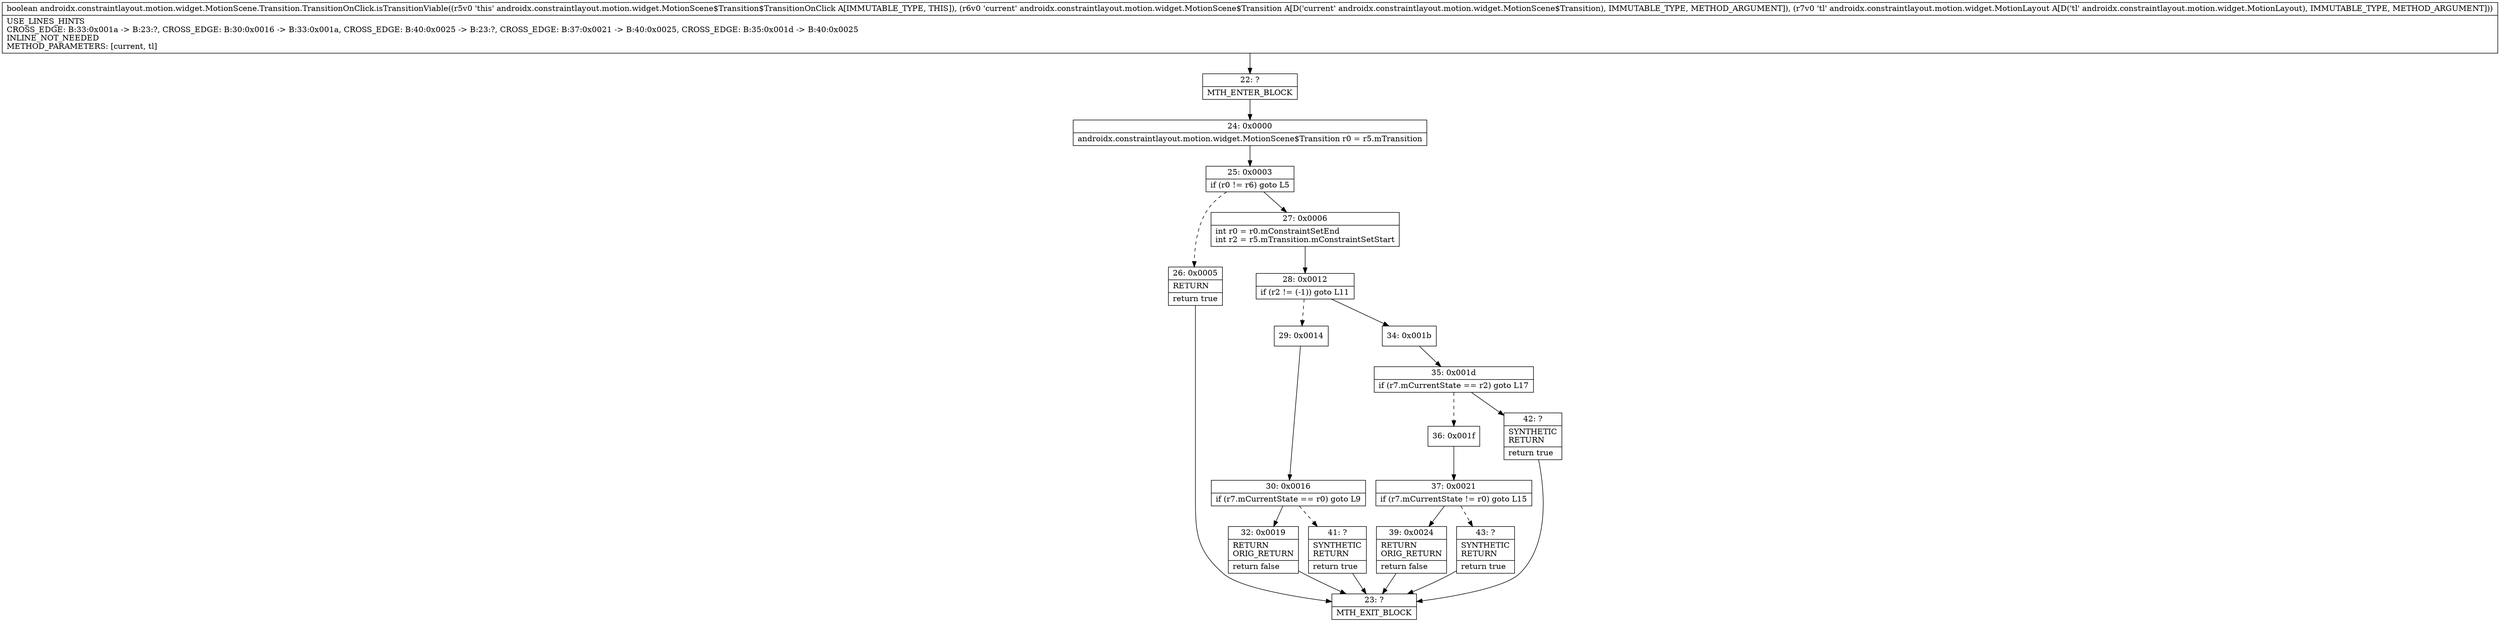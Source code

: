 digraph "CFG forandroidx.constraintlayout.motion.widget.MotionScene.Transition.TransitionOnClick.isTransitionViable(Landroidx\/constraintlayout\/motion\/widget\/MotionScene$Transition;Landroidx\/constraintlayout\/motion\/widget\/MotionLayout;)Z" {
Node_22 [shape=record,label="{22\:\ ?|MTH_ENTER_BLOCK\l}"];
Node_24 [shape=record,label="{24\:\ 0x0000|androidx.constraintlayout.motion.widget.MotionScene$Transition r0 = r5.mTransition\l}"];
Node_25 [shape=record,label="{25\:\ 0x0003|if (r0 != r6) goto L5\l}"];
Node_26 [shape=record,label="{26\:\ 0x0005|RETURN\l|return true\l}"];
Node_23 [shape=record,label="{23\:\ ?|MTH_EXIT_BLOCK\l}"];
Node_27 [shape=record,label="{27\:\ 0x0006|int r0 = r0.mConstraintSetEnd\lint r2 = r5.mTransition.mConstraintSetStart\l}"];
Node_28 [shape=record,label="{28\:\ 0x0012|if (r2 != (\-1)) goto L11\l}"];
Node_29 [shape=record,label="{29\:\ 0x0014}"];
Node_30 [shape=record,label="{30\:\ 0x0016|if (r7.mCurrentState == r0) goto L9\l}"];
Node_32 [shape=record,label="{32\:\ 0x0019|RETURN\lORIG_RETURN\l|return false\l}"];
Node_41 [shape=record,label="{41\:\ ?|SYNTHETIC\lRETURN\l|return true\l}"];
Node_34 [shape=record,label="{34\:\ 0x001b}"];
Node_35 [shape=record,label="{35\:\ 0x001d|if (r7.mCurrentState == r2) goto L17\l}"];
Node_36 [shape=record,label="{36\:\ 0x001f}"];
Node_37 [shape=record,label="{37\:\ 0x0021|if (r7.mCurrentState != r0) goto L15\l}"];
Node_39 [shape=record,label="{39\:\ 0x0024|RETURN\lORIG_RETURN\l|return false\l}"];
Node_43 [shape=record,label="{43\:\ ?|SYNTHETIC\lRETURN\l|return true\l}"];
Node_42 [shape=record,label="{42\:\ ?|SYNTHETIC\lRETURN\l|return true\l}"];
MethodNode[shape=record,label="{boolean androidx.constraintlayout.motion.widget.MotionScene.Transition.TransitionOnClick.isTransitionViable((r5v0 'this' androidx.constraintlayout.motion.widget.MotionScene$Transition$TransitionOnClick A[IMMUTABLE_TYPE, THIS]), (r6v0 'current' androidx.constraintlayout.motion.widget.MotionScene$Transition A[D('current' androidx.constraintlayout.motion.widget.MotionScene$Transition), IMMUTABLE_TYPE, METHOD_ARGUMENT]), (r7v0 'tl' androidx.constraintlayout.motion.widget.MotionLayout A[D('tl' androidx.constraintlayout.motion.widget.MotionLayout), IMMUTABLE_TYPE, METHOD_ARGUMENT]))  | USE_LINES_HINTS\lCROSS_EDGE: B:33:0x001a \-\> B:23:?, CROSS_EDGE: B:30:0x0016 \-\> B:33:0x001a, CROSS_EDGE: B:40:0x0025 \-\> B:23:?, CROSS_EDGE: B:37:0x0021 \-\> B:40:0x0025, CROSS_EDGE: B:35:0x001d \-\> B:40:0x0025\lINLINE_NOT_NEEDED\lMETHOD_PARAMETERS: [current, tl]\l}"];
MethodNode -> Node_22;Node_22 -> Node_24;
Node_24 -> Node_25;
Node_25 -> Node_26[style=dashed];
Node_25 -> Node_27;
Node_26 -> Node_23;
Node_27 -> Node_28;
Node_28 -> Node_29[style=dashed];
Node_28 -> Node_34;
Node_29 -> Node_30;
Node_30 -> Node_32;
Node_30 -> Node_41[style=dashed];
Node_32 -> Node_23;
Node_41 -> Node_23;
Node_34 -> Node_35;
Node_35 -> Node_36[style=dashed];
Node_35 -> Node_42;
Node_36 -> Node_37;
Node_37 -> Node_39;
Node_37 -> Node_43[style=dashed];
Node_39 -> Node_23;
Node_43 -> Node_23;
Node_42 -> Node_23;
}

